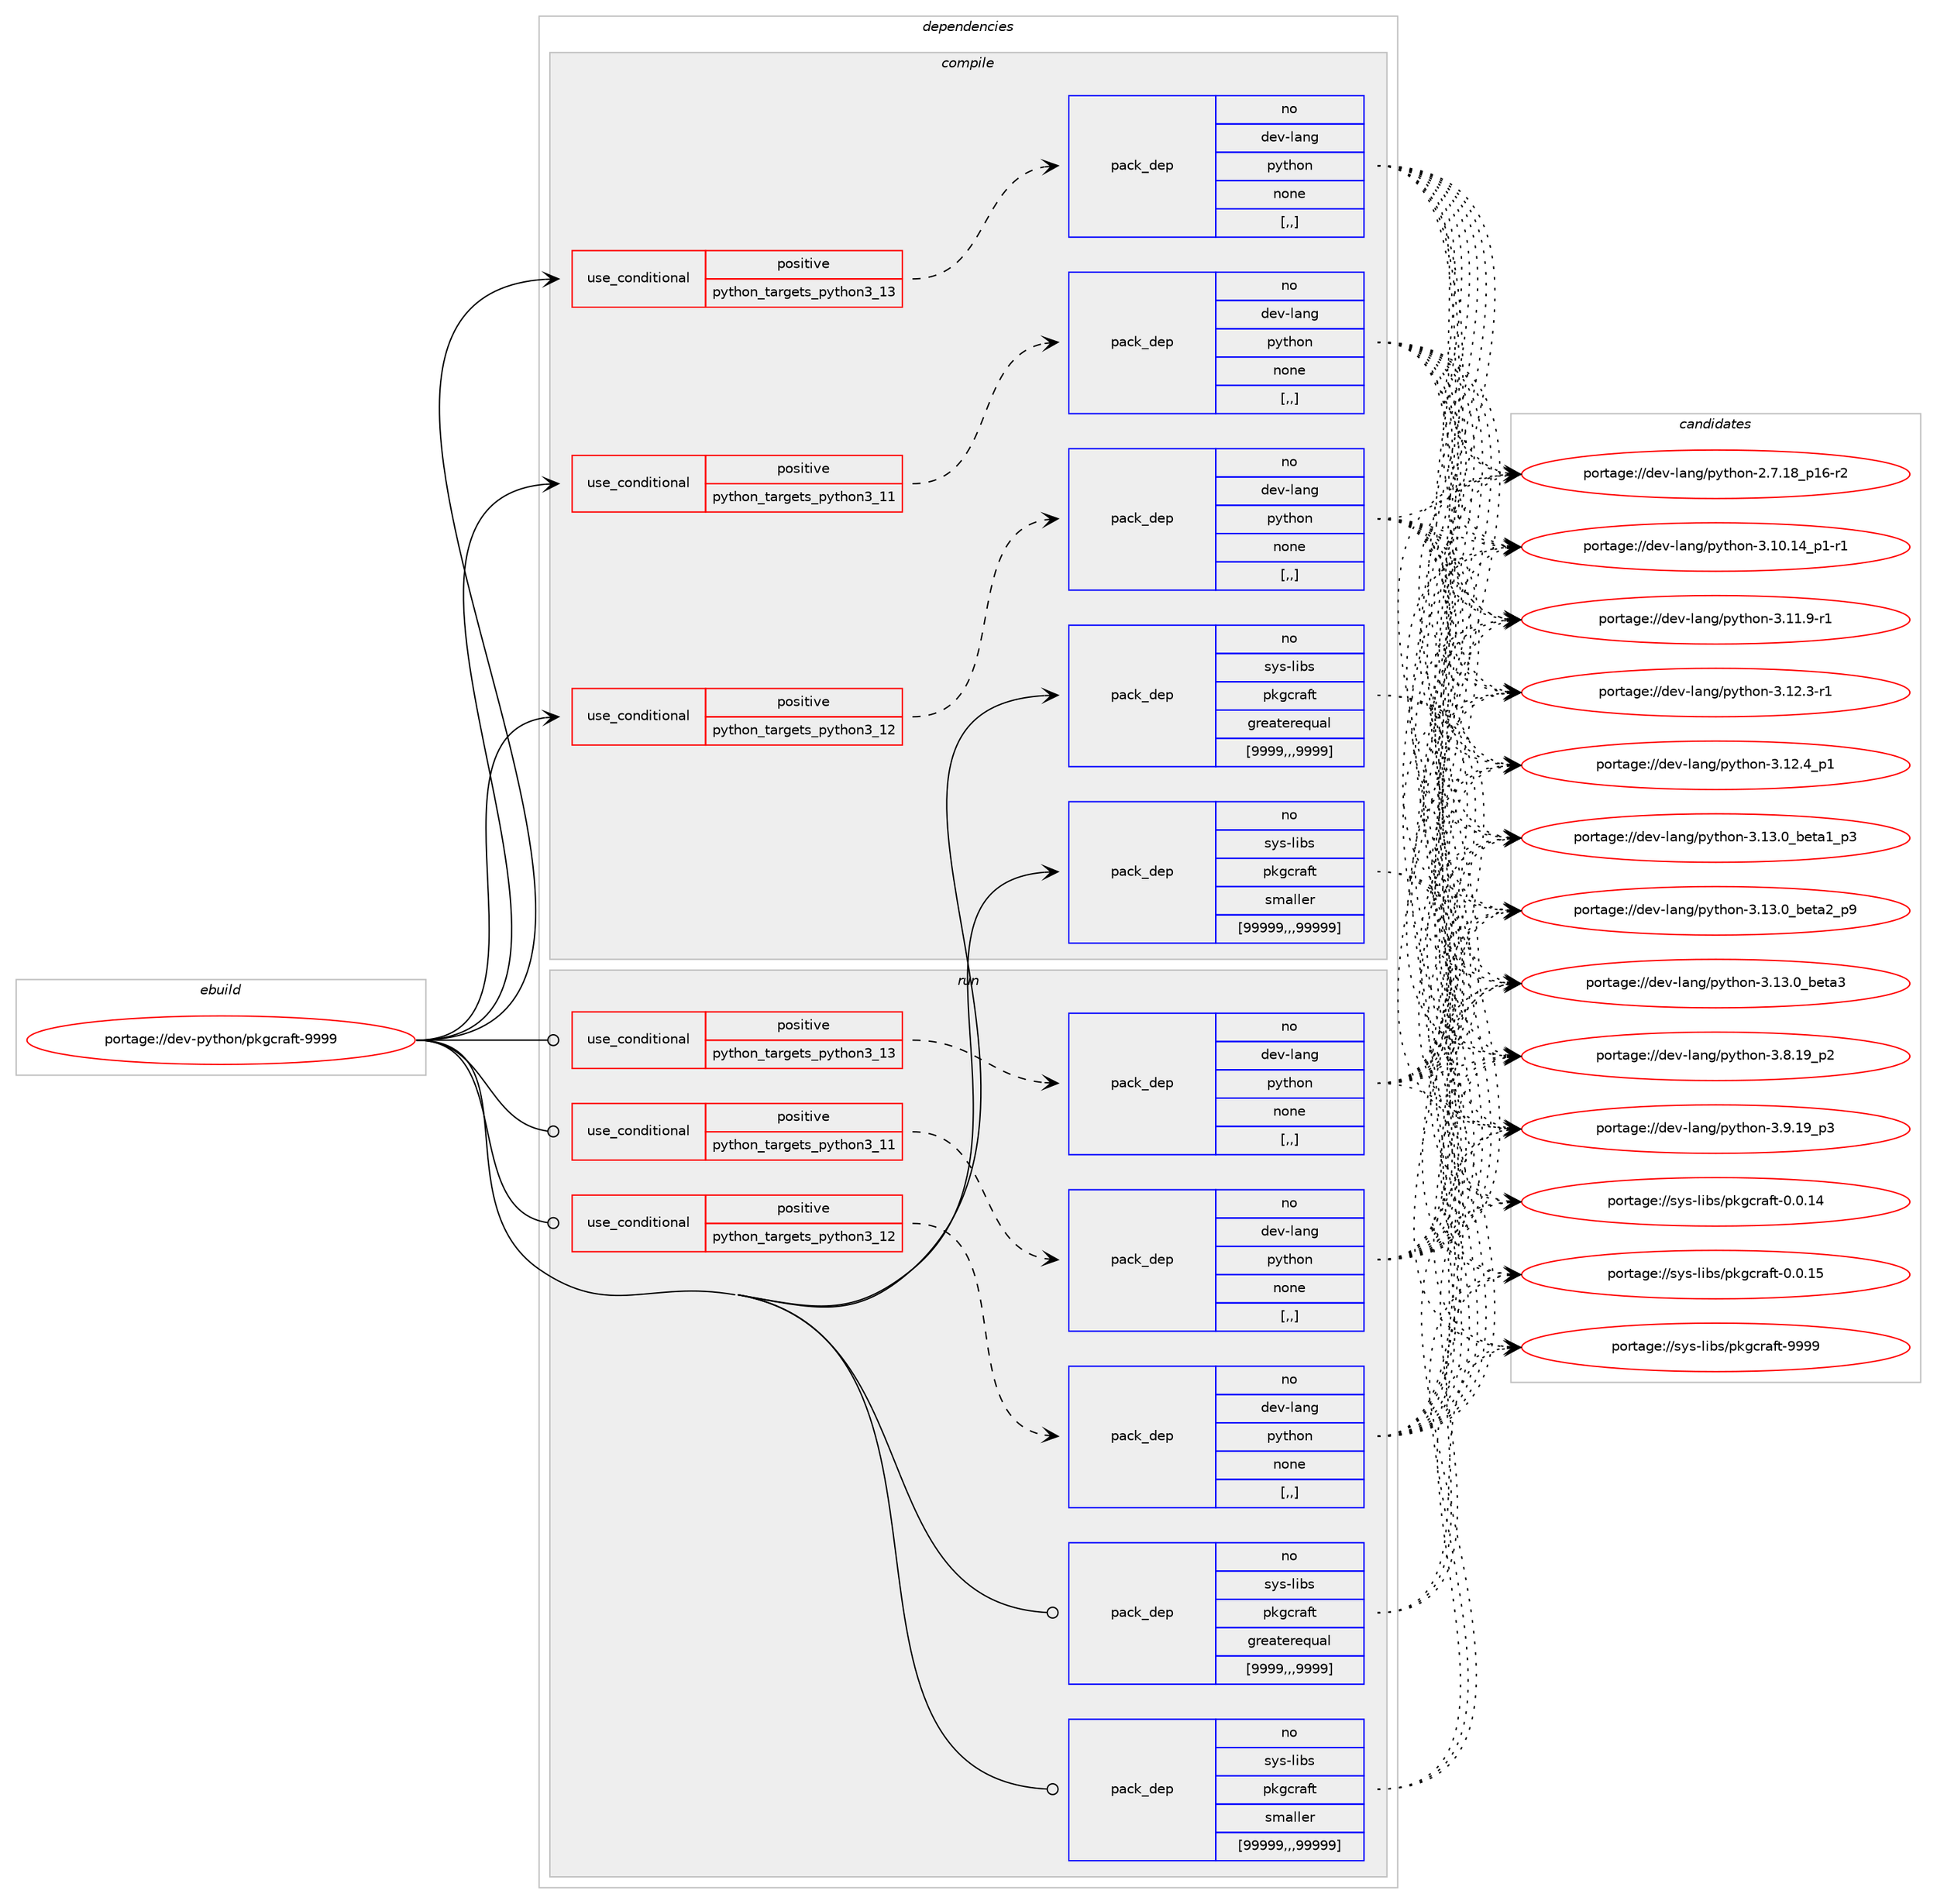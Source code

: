 digraph prolog {

# *************
# Graph options
# *************

newrank=true;
concentrate=true;
compound=true;
graph [rankdir=LR,fontname=Helvetica,fontsize=10,ranksep=1.5];#, ranksep=2.5, nodesep=0.2];
edge  [arrowhead=vee];
node  [fontname=Helvetica,fontsize=10];

# **********
# The ebuild
# **********

subgraph cluster_leftcol {
color=gray;
rank=same;
label=<<i>ebuild</i>>;
id [label="portage://dev-python/pkgcraft-9999", color=red, width=4, href="../dev-python/pkgcraft-9999.svg"];
}

# ****************
# The dependencies
# ****************

subgraph cluster_midcol {
color=gray;
label=<<i>dependencies</i>>;
subgraph cluster_compile {
fillcolor="#eeeeee";
style=filled;
label=<<i>compile</i>>;
subgraph cond35054 {
dependency151028 [label=<<TABLE BORDER="0" CELLBORDER="1" CELLSPACING="0" CELLPADDING="4"><TR><TD ROWSPAN="3" CELLPADDING="10">use_conditional</TD></TR><TR><TD>positive</TD></TR><TR><TD>python_targets_python3_11</TD></TR></TABLE>>, shape=none, color=red];
subgraph pack114757 {
dependency151029 [label=<<TABLE BORDER="0" CELLBORDER="1" CELLSPACING="0" CELLPADDING="4" WIDTH="220"><TR><TD ROWSPAN="6" CELLPADDING="30">pack_dep</TD></TR><TR><TD WIDTH="110">no</TD></TR><TR><TD>dev-lang</TD></TR><TR><TD>python</TD></TR><TR><TD>none</TD></TR><TR><TD>[,,]</TD></TR></TABLE>>, shape=none, color=blue];
}
dependency151028:e -> dependency151029:w [weight=20,style="dashed",arrowhead="vee"];
}
id:e -> dependency151028:w [weight=20,style="solid",arrowhead="vee"];
subgraph cond35055 {
dependency151030 [label=<<TABLE BORDER="0" CELLBORDER="1" CELLSPACING="0" CELLPADDING="4"><TR><TD ROWSPAN="3" CELLPADDING="10">use_conditional</TD></TR><TR><TD>positive</TD></TR><TR><TD>python_targets_python3_12</TD></TR></TABLE>>, shape=none, color=red];
subgraph pack114758 {
dependency151031 [label=<<TABLE BORDER="0" CELLBORDER="1" CELLSPACING="0" CELLPADDING="4" WIDTH="220"><TR><TD ROWSPAN="6" CELLPADDING="30">pack_dep</TD></TR><TR><TD WIDTH="110">no</TD></TR><TR><TD>dev-lang</TD></TR><TR><TD>python</TD></TR><TR><TD>none</TD></TR><TR><TD>[,,]</TD></TR></TABLE>>, shape=none, color=blue];
}
dependency151030:e -> dependency151031:w [weight=20,style="dashed",arrowhead="vee"];
}
id:e -> dependency151030:w [weight=20,style="solid",arrowhead="vee"];
subgraph cond35056 {
dependency151032 [label=<<TABLE BORDER="0" CELLBORDER="1" CELLSPACING="0" CELLPADDING="4"><TR><TD ROWSPAN="3" CELLPADDING="10">use_conditional</TD></TR><TR><TD>positive</TD></TR><TR><TD>python_targets_python3_13</TD></TR></TABLE>>, shape=none, color=red];
subgraph pack114759 {
dependency151033 [label=<<TABLE BORDER="0" CELLBORDER="1" CELLSPACING="0" CELLPADDING="4" WIDTH="220"><TR><TD ROWSPAN="6" CELLPADDING="30">pack_dep</TD></TR><TR><TD WIDTH="110">no</TD></TR><TR><TD>dev-lang</TD></TR><TR><TD>python</TD></TR><TR><TD>none</TD></TR><TR><TD>[,,]</TD></TR></TABLE>>, shape=none, color=blue];
}
dependency151032:e -> dependency151033:w [weight=20,style="dashed",arrowhead="vee"];
}
id:e -> dependency151032:w [weight=20,style="solid",arrowhead="vee"];
subgraph pack114760 {
dependency151034 [label=<<TABLE BORDER="0" CELLBORDER="1" CELLSPACING="0" CELLPADDING="4" WIDTH="220"><TR><TD ROWSPAN="6" CELLPADDING="30">pack_dep</TD></TR><TR><TD WIDTH="110">no</TD></TR><TR><TD>sys-libs</TD></TR><TR><TD>pkgcraft</TD></TR><TR><TD>greaterequal</TD></TR><TR><TD>[9999,,,9999]</TD></TR></TABLE>>, shape=none, color=blue];
}
id:e -> dependency151034:w [weight=20,style="solid",arrowhead="vee"];
subgraph pack114761 {
dependency151035 [label=<<TABLE BORDER="0" CELLBORDER="1" CELLSPACING="0" CELLPADDING="4" WIDTH="220"><TR><TD ROWSPAN="6" CELLPADDING="30">pack_dep</TD></TR><TR><TD WIDTH="110">no</TD></TR><TR><TD>sys-libs</TD></TR><TR><TD>pkgcraft</TD></TR><TR><TD>smaller</TD></TR><TR><TD>[99999,,,99999]</TD></TR></TABLE>>, shape=none, color=blue];
}
id:e -> dependency151035:w [weight=20,style="solid",arrowhead="vee"];
}
subgraph cluster_compileandrun {
fillcolor="#eeeeee";
style=filled;
label=<<i>compile and run</i>>;
}
subgraph cluster_run {
fillcolor="#eeeeee";
style=filled;
label=<<i>run</i>>;
subgraph cond35057 {
dependency151036 [label=<<TABLE BORDER="0" CELLBORDER="1" CELLSPACING="0" CELLPADDING="4"><TR><TD ROWSPAN="3" CELLPADDING="10">use_conditional</TD></TR><TR><TD>positive</TD></TR><TR><TD>python_targets_python3_11</TD></TR></TABLE>>, shape=none, color=red];
subgraph pack114762 {
dependency151037 [label=<<TABLE BORDER="0" CELLBORDER="1" CELLSPACING="0" CELLPADDING="4" WIDTH="220"><TR><TD ROWSPAN="6" CELLPADDING="30">pack_dep</TD></TR><TR><TD WIDTH="110">no</TD></TR><TR><TD>dev-lang</TD></TR><TR><TD>python</TD></TR><TR><TD>none</TD></TR><TR><TD>[,,]</TD></TR></TABLE>>, shape=none, color=blue];
}
dependency151036:e -> dependency151037:w [weight=20,style="dashed",arrowhead="vee"];
}
id:e -> dependency151036:w [weight=20,style="solid",arrowhead="odot"];
subgraph cond35058 {
dependency151038 [label=<<TABLE BORDER="0" CELLBORDER="1" CELLSPACING="0" CELLPADDING="4"><TR><TD ROWSPAN="3" CELLPADDING="10">use_conditional</TD></TR><TR><TD>positive</TD></TR><TR><TD>python_targets_python3_12</TD></TR></TABLE>>, shape=none, color=red];
subgraph pack114763 {
dependency151039 [label=<<TABLE BORDER="0" CELLBORDER="1" CELLSPACING="0" CELLPADDING="4" WIDTH="220"><TR><TD ROWSPAN="6" CELLPADDING="30">pack_dep</TD></TR><TR><TD WIDTH="110">no</TD></TR><TR><TD>dev-lang</TD></TR><TR><TD>python</TD></TR><TR><TD>none</TD></TR><TR><TD>[,,]</TD></TR></TABLE>>, shape=none, color=blue];
}
dependency151038:e -> dependency151039:w [weight=20,style="dashed",arrowhead="vee"];
}
id:e -> dependency151038:w [weight=20,style="solid",arrowhead="odot"];
subgraph cond35059 {
dependency151040 [label=<<TABLE BORDER="0" CELLBORDER="1" CELLSPACING="0" CELLPADDING="4"><TR><TD ROWSPAN="3" CELLPADDING="10">use_conditional</TD></TR><TR><TD>positive</TD></TR><TR><TD>python_targets_python3_13</TD></TR></TABLE>>, shape=none, color=red];
subgraph pack114764 {
dependency151041 [label=<<TABLE BORDER="0" CELLBORDER="1" CELLSPACING="0" CELLPADDING="4" WIDTH="220"><TR><TD ROWSPAN="6" CELLPADDING="30">pack_dep</TD></TR><TR><TD WIDTH="110">no</TD></TR><TR><TD>dev-lang</TD></TR><TR><TD>python</TD></TR><TR><TD>none</TD></TR><TR><TD>[,,]</TD></TR></TABLE>>, shape=none, color=blue];
}
dependency151040:e -> dependency151041:w [weight=20,style="dashed",arrowhead="vee"];
}
id:e -> dependency151040:w [weight=20,style="solid",arrowhead="odot"];
subgraph pack114765 {
dependency151042 [label=<<TABLE BORDER="0" CELLBORDER="1" CELLSPACING="0" CELLPADDING="4" WIDTH="220"><TR><TD ROWSPAN="6" CELLPADDING="30">pack_dep</TD></TR><TR><TD WIDTH="110">no</TD></TR><TR><TD>sys-libs</TD></TR><TR><TD>pkgcraft</TD></TR><TR><TD>greaterequal</TD></TR><TR><TD>[9999,,,9999]</TD></TR></TABLE>>, shape=none, color=blue];
}
id:e -> dependency151042:w [weight=20,style="solid",arrowhead="odot"];
subgraph pack114766 {
dependency151043 [label=<<TABLE BORDER="0" CELLBORDER="1" CELLSPACING="0" CELLPADDING="4" WIDTH="220"><TR><TD ROWSPAN="6" CELLPADDING="30">pack_dep</TD></TR><TR><TD WIDTH="110">no</TD></TR><TR><TD>sys-libs</TD></TR><TR><TD>pkgcraft</TD></TR><TR><TD>smaller</TD></TR><TR><TD>[99999,,,99999]</TD></TR></TABLE>>, shape=none, color=blue];
}
id:e -> dependency151043:w [weight=20,style="solid",arrowhead="odot"];
}
}

# **************
# The candidates
# **************

subgraph cluster_choices {
rank=same;
color=gray;
label=<<i>candidates</i>>;

subgraph choice114757 {
color=black;
nodesep=1;
choice100101118451089711010347112121116104111110455046554649569511249544511450 [label="portage://dev-lang/python-2.7.18_p16-r2", color=red, width=4,href="../dev-lang/python-2.7.18_p16-r2.svg"];
choice100101118451089711010347112121116104111110455146494846495295112494511449 [label="portage://dev-lang/python-3.10.14_p1-r1", color=red, width=4,href="../dev-lang/python-3.10.14_p1-r1.svg"];
choice100101118451089711010347112121116104111110455146494946574511449 [label="portage://dev-lang/python-3.11.9-r1", color=red, width=4,href="../dev-lang/python-3.11.9-r1.svg"];
choice100101118451089711010347112121116104111110455146495046514511449 [label="portage://dev-lang/python-3.12.3-r1", color=red, width=4,href="../dev-lang/python-3.12.3-r1.svg"];
choice100101118451089711010347112121116104111110455146495046529511249 [label="portage://dev-lang/python-3.12.4_p1", color=red, width=4,href="../dev-lang/python-3.12.4_p1.svg"];
choice10010111845108971101034711212111610411111045514649514648959810111697499511251 [label="portage://dev-lang/python-3.13.0_beta1_p3", color=red, width=4,href="../dev-lang/python-3.13.0_beta1_p3.svg"];
choice10010111845108971101034711212111610411111045514649514648959810111697509511257 [label="portage://dev-lang/python-3.13.0_beta2_p9", color=red, width=4,href="../dev-lang/python-3.13.0_beta2_p9.svg"];
choice1001011184510897110103471121211161041111104551464951464895981011169751 [label="portage://dev-lang/python-3.13.0_beta3", color=red, width=4,href="../dev-lang/python-3.13.0_beta3.svg"];
choice100101118451089711010347112121116104111110455146564649579511250 [label="portage://dev-lang/python-3.8.19_p2", color=red, width=4,href="../dev-lang/python-3.8.19_p2.svg"];
choice100101118451089711010347112121116104111110455146574649579511251 [label="portage://dev-lang/python-3.9.19_p3", color=red, width=4,href="../dev-lang/python-3.9.19_p3.svg"];
dependency151029:e -> choice100101118451089711010347112121116104111110455046554649569511249544511450:w [style=dotted,weight="100"];
dependency151029:e -> choice100101118451089711010347112121116104111110455146494846495295112494511449:w [style=dotted,weight="100"];
dependency151029:e -> choice100101118451089711010347112121116104111110455146494946574511449:w [style=dotted,weight="100"];
dependency151029:e -> choice100101118451089711010347112121116104111110455146495046514511449:w [style=dotted,weight="100"];
dependency151029:e -> choice100101118451089711010347112121116104111110455146495046529511249:w [style=dotted,weight="100"];
dependency151029:e -> choice10010111845108971101034711212111610411111045514649514648959810111697499511251:w [style=dotted,weight="100"];
dependency151029:e -> choice10010111845108971101034711212111610411111045514649514648959810111697509511257:w [style=dotted,weight="100"];
dependency151029:e -> choice1001011184510897110103471121211161041111104551464951464895981011169751:w [style=dotted,weight="100"];
dependency151029:e -> choice100101118451089711010347112121116104111110455146564649579511250:w [style=dotted,weight="100"];
dependency151029:e -> choice100101118451089711010347112121116104111110455146574649579511251:w [style=dotted,weight="100"];
}
subgraph choice114758 {
color=black;
nodesep=1;
choice100101118451089711010347112121116104111110455046554649569511249544511450 [label="portage://dev-lang/python-2.7.18_p16-r2", color=red, width=4,href="../dev-lang/python-2.7.18_p16-r2.svg"];
choice100101118451089711010347112121116104111110455146494846495295112494511449 [label="portage://dev-lang/python-3.10.14_p1-r1", color=red, width=4,href="../dev-lang/python-3.10.14_p1-r1.svg"];
choice100101118451089711010347112121116104111110455146494946574511449 [label="portage://dev-lang/python-3.11.9-r1", color=red, width=4,href="../dev-lang/python-3.11.9-r1.svg"];
choice100101118451089711010347112121116104111110455146495046514511449 [label="portage://dev-lang/python-3.12.3-r1", color=red, width=4,href="../dev-lang/python-3.12.3-r1.svg"];
choice100101118451089711010347112121116104111110455146495046529511249 [label="portage://dev-lang/python-3.12.4_p1", color=red, width=4,href="../dev-lang/python-3.12.4_p1.svg"];
choice10010111845108971101034711212111610411111045514649514648959810111697499511251 [label="portage://dev-lang/python-3.13.0_beta1_p3", color=red, width=4,href="../dev-lang/python-3.13.0_beta1_p3.svg"];
choice10010111845108971101034711212111610411111045514649514648959810111697509511257 [label="portage://dev-lang/python-3.13.0_beta2_p9", color=red, width=4,href="../dev-lang/python-3.13.0_beta2_p9.svg"];
choice1001011184510897110103471121211161041111104551464951464895981011169751 [label="portage://dev-lang/python-3.13.0_beta3", color=red, width=4,href="../dev-lang/python-3.13.0_beta3.svg"];
choice100101118451089711010347112121116104111110455146564649579511250 [label="portage://dev-lang/python-3.8.19_p2", color=red, width=4,href="../dev-lang/python-3.8.19_p2.svg"];
choice100101118451089711010347112121116104111110455146574649579511251 [label="portage://dev-lang/python-3.9.19_p3", color=red, width=4,href="../dev-lang/python-3.9.19_p3.svg"];
dependency151031:e -> choice100101118451089711010347112121116104111110455046554649569511249544511450:w [style=dotted,weight="100"];
dependency151031:e -> choice100101118451089711010347112121116104111110455146494846495295112494511449:w [style=dotted,weight="100"];
dependency151031:e -> choice100101118451089711010347112121116104111110455146494946574511449:w [style=dotted,weight="100"];
dependency151031:e -> choice100101118451089711010347112121116104111110455146495046514511449:w [style=dotted,weight="100"];
dependency151031:e -> choice100101118451089711010347112121116104111110455146495046529511249:w [style=dotted,weight="100"];
dependency151031:e -> choice10010111845108971101034711212111610411111045514649514648959810111697499511251:w [style=dotted,weight="100"];
dependency151031:e -> choice10010111845108971101034711212111610411111045514649514648959810111697509511257:w [style=dotted,weight="100"];
dependency151031:e -> choice1001011184510897110103471121211161041111104551464951464895981011169751:w [style=dotted,weight="100"];
dependency151031:e -> choice100101118451089711010347112121116104111110455146564649579511250:w [style=dotted,weight="100"];
dependency151031:e -> choice100101118451089711010347112121116104111110455146574649579511251:w [style=dotted,weight="100"];
}
subgraph choice114759 {
color=black;
nodesep=1;
choice100101118451089711010347112121116104111110455046554649569511249544511450 [label="portage://dev-lang/python-2.7.18_p16-r2", color=red, width=4,href="../dev-lang/python-2.7.18_p16-r2.svg"];
choice100101118451089711010347112121116104111110455146494846495295112494511449 [label="portage://dev-lang/python-3.10.14_p1-r1", color=red, width=4,href="../dev-lang/python-3.10.14_p1-r1.svg"];
choice100101118451089711010347112121116104111110455146494946574511449 [label="portage://dev-lang/python-3.11.9-r1", color=red, width=4,href="../dev-lang/python-3.11.9-r1.svg"];
choice100101118451089711010347112121116104111110455146495046514511449 [label="portage://dev-lang/python-3.12.3-r1", color=red, width=4,href="../dev-lang/python-3.12.3-r1.svg"];
choice100101118451089711010347112121116104111110455146495046529511249 [label="portage://dev-lang/python-3.12.4_p1", color=red, width=4,href="../dev-lang/python-3.12.4_p1.svg"];
choice10010111845108971101034711212111610411111045514649514648959810111697499511251 [label="portage://dev-lang/python-3.13.0_beta1_p3", color=red, width=4,href="../dev-lang/python-3.13.0_beta1_p3.svg"];
choice10010111845108971101034711212111610411111045514649514648959810111697509511257 [label="portage://dev-lang/python-3.13.0_beta2_p9", color=red, width=4,href="../dev-lang/python-3.13.0_beta2_p9.svg"];
choice1001011184510897110103471121211161041111104551464951464895981011169751 [label="portage://dev-lang/python-3.13.0_beta3", color=red, width=4,href="../dev-lang/python-3.13.0_beta3.svg"];
choice100101118451089711010347112121116104111110455146564649579511250 [label="portage://dev-lang/python-3.8.19_p2", color=red, width=4,href="../dev-lang/python-3.8.19_p2.svg"];
choice100101118451089711010347112121116104111110455146574649579511251 [label="portage://dev-lang/python-3.9.19_p3", color=red, width=4,href="../dev-lang/python-3.9.19_p3.svg"];
dependency151033:e -> choice100101118451089711010347112121116104111110455046554649569511249544511450:w [style=dotted,weight="100"];
dependency151033:e -> choice100101118451089711010347112121116104111110455146494846495295112494511449:w [style=dotted,weight="100"];
dependency151033:e -> choice100101118451089711010347112121116104111110455146494946574511449:w [style=dotted,weight="100"];
dependency151033:e -> choice100101118451089711010347112121116104111110455146495046514511449:w [style=dotted,weight="100"];
dependency151033:e -> choice100101118451089711010347112121116104111110455146495046529511249:w [style=dotted,weight="100"];
dependency151033:e -> choice10010111845108971101034711212111610411111045514649514648959810111697499511251:w [style=dotted,weight="100"];
dependency151033:e -> choice10010111845108971101034711212111610411111045514649514648959810111697509511257:w [style=dotted,weight="100"];
dependency151033:e -> choice1001011184510897110103471121211161041111104551464951464895981011169751:w [style=dotted,weight="100"];
dependency151033:e -> choice100101118451089711010347112121116104111110455146564649579511250:w [style=dotted,weight="100"];
dependency151033:e -> choice100101118451089711010347112121116104111110455146574649579511251:w [style=dotted,weight="100"];
}
subgraph choice114760 {
color=black;
nodesep=1;
choice115121115451081059811547112107103991149710211645484648464952 [label="portage://sys-libs/pkgcraft-0.0.14", color=red, width=4,href="../sys-libs/pkgcraft-0.0.14.svg"];
choice115121115451081059811547112107103991149710211645484648464953 [label="portage://sys-libs/pkgcraft-0.0.15", color=red, width=4,href="../sys-libs/pkgcraft-0.0.15.svg"];
choice11512111545108105981154711210710399114971021164557575757 [label="portage://sys-libs/pkgcraft-9999", color=red, width=4,href="../sys-libs/pkgcraft-9999.svg"];
dependency151034:e -> choice115121115451081059811547112107103991149710211645484648464952:w [style=dotted,weight="100"];
dependency151034:e -> choice115121115451081059811547112107103991149710211645484648464953:w [style=dotted,weight="100"];
dependency151034:e -> choice11512111545108105981154711210710399114971021164557575757:w [style=dotted,weight="100"];
}
subgraph choice114761 {
color=black;
nodesep=1;
choice115121115451081059811547112107103991149710211645484648464952 [label="portage://sys-libs/pkgcraft-0.0.14", color=red, width=4,href="../sys-libs/pkgcraft-0.0.14.svg"];
choice115121115451081059811547112107103991149710211645484648464953 [label="portage://sys-libs/pkgcraft-0.0.15", color=red, width=4,href="../sys-libs/pkgcraft-0.0.15.svg"];
choice11512111545108105981154711210710399114971021164557575757 [label="portage://sys-libs/pkgcraft-9999", color=red, width=4,href="../sys-libs/pkgcraft-9999.svg"];
dependency151035:e -> choice115121115451081059811547112107103991149710211645484648464952:w [style=dotted,weight="100"];
dependency151035:e -> choice115121115451081059811547112107103991149710211645484648464953:w [style=dotted,weight="100"];
dependency151035:e -> choice11512111545108105981154711210710399114971021164557575757:w [style=dotted,weight="100"];
}
subgraph choice114762 {
color=black;
nodesep=1;
choice100101118451089711010347112121116104111110455046554649569511249544511450 [label="portage://dev-lang/python-2.7.18_p16-r2", color=red, width=4,href="../dev-lang/python-2.7.18_p16-r2.svg"];
choice100101118451089711010347112121116104111110455146494846495295112494511449 [label="portage://dev-lang/python-3.10.14_p1-r1", color=red, width=4,href="../dev-lang/python-3.10.14_p1-r1.svg"];
choice100101118451089711010347112121116104111110455146494946574511449 [label="portage://dev-lang/python-3.11.9-r1", color=red, width=4,href="../dev-lang/python-3.11.9-r1.svg"];
choice100101118451089711010347112121116104111110455146495046514511449 [label="portage://dev-lang/python-3.12.3-r1", color=red, width=4,href="../dev-lang/python-3.12.3-r1.svg"];
choice100101118451089711010347112121116104111110455146495046529511249 [label="portage://dev-lang/python-3.12.4_p1", color=red, width=4,href="../dev-lang/python-3.12.4_p1.svg"];
choice10010111845108971101034711212111610411111045514649514648959810111697499511251 [label="portage://dev-lang/python-3.13.0_beta1_p3", color=red, width=4,href="../dev-lang/python-3.13.0_beta1_p3.svg"];
choice10010111845108971101034711212111610411111045514649514648959810111697509511257 [label="portage://dev-lang/python-3.13.0_beta2_p9", color=red, width=4,href="../dev-lang/python-3.13.0_beta2_p9.svg"];
choice1001011184510897110103471121211161041111104551464951464895981011169751 [label="portage://dev-lang/python-3.13.0_beta3", color=red, width=4,href="../dev-lang/python-3.13.0_beta3.svg"];
choice100101118451089711010347112121116104111110455146564649579511250 [label="portage://dev-lang/python-3.8.19_p2", color=red, width=4,href="../dev-lang/python-3.8.19_p2.svg"];
choice100101118451089711010347112121116104111110455146574649579511251 [label="portage://dev-lang/python-3.9.19_p3", color=red, width=4,href="../dev-lang/python-3.9.19_p3.svg"];
dependency151037:e -> choice100101118451089711010347112121116104111110455046554649569511249544511450:w [style=dotted,weight="100"];
dependency151037:e -> choice100101118451089711010347112121116104111110455146494846495295112494511449:w [style=dotted,weight="100"];
dependency151037:e -> choice100101118451089711010347112121116104111110455146494946574511449:w [style=dotted,weight="100"];
dependency151037:e -> choice100101118451089711010347112121116104111110455146495046514511449:w [style=dotted,weight="100"];
dependency151037:e -> choice100101118451089711010347112121116104111110455146495046529511249:w [style=dotted,weight="100"];
dependency151037:e -> choice10010111845108971101034711212111610411111045514649514648959810111697499511251:w [style=dotted,weight="100"];
dependency151037:e -> choice10010111845108971101034711212111610411111045514649514648959810111697509511257:w [style=dotted,weight="100"];
dependency151037:e -> choice1001011184510897110103471121211161041111104551464951464895981011169751:w [style=dotted,weight="100"];
dependency151037:e -> choice100101118451089711010347112121116104111110455146564649579511250:w [style=dotted,weight="100"];
dependency151037:e -> choice100101118451089711010347112121116104111110455146574649579511251:w [style=dotted,weight="100"];
}
subgraph choice114763 {
color=black;
nodesep=1;
choice100101118451089711010347112121116104111110455046554649569511249544511450 [label="portage://dev-lang/python-2.7.18_p16-r2", color=red, width=4,href="../dev-lang/python-2.7.18_p16-r2.svg"];
choice100101118451089711010347112121116104111110455146494846495295112494511449 [label="portage://dev-lang/python-3.10.14_p1-r1", color=red, width=4,href="../dev-lang/python-3.10.14_p1-r1.svg"];
choice100101118451089711010347112121116104111110455146494946574511449 [label="portage://dev-lang/python-3.11.9-r1", color=red, width=4,href="../dev-lang/python-3.11.9-r1.svg"];
choice100101118451089711010347112121116104111110455146495046514511449 [label="portage://dev-lang/python-3.12.3-r1", color=red, width=4,href="../dev-lang/python-3.12.3-r1.svg"];
choice100101118451089711010347112121116104111110455146495046529511249 [label="portage://dev-lang/python-3.12.4_p1", color=red, width=4,href="../dev-lang/python-3.12.4_p1.svg"];
choice10010111845108971101034711212111610411111045514649514648959810111697499511251 [label="portage://dev-lang/python-3.13.0_beta1_p3", color=red, width=4,href="../dev-lang/python-3.13.0_beta1_p3.svg"];
choice10010111845108971101034711212111610411111045514649514648959810111697509511257 [label="portage://dev-lang/python-3.13.0_beta2_p9", color=red, width=4,href="../dev-lang/python-3.13.0_beta2_p9.svg"];
choice1001011184510897110103471121211161041111104551464951464895981011169751 [label="portage://dev-lang/python-3.13.0_beta3", color=red, width=4,href="../dev-lang/python-3.13.0_beta3.svg"];
choice100101118451089711010347112121116104111110455146564649579511250 [label="portage://dev-lang/python-3.8.19_p2", color=red, width=4,href="../dev-lang/python-3.8.19_p2.svg"];
choice100101118451089711010347112121116104111110455146574649579511251 [label="portage://dev-lang/python-3.9.19_p3", color=red, width=4,href="../dev-lang/python-3.9.19_p3.svg"];
dependency151039:e -> choice100101118451089711010347112121116104111110455046554649569511249544511450:w [style=dotted,weight="100"];
dependency151039:e -> choice100101118451089711010347112121116104111110455146494846495295112494511449:w [style=dotted,weight="100"];
dependency151039:e -> choice100101118451089711010347112121116104111110455146494946574511449:w [style=dotted,weight="100"];
dependency151039:e -> choice100101118451089711010347112121116104111110455146495046514511449:w [style=dotted,weight="100"];
dependency151039:e -> choice100101118451089711010347112121116104111110455146495046529511249:w [style=dotted,weight="100"];
dependency151039:e -> choice10010111845108971101034711212111610411111045514649514648959810111697499511251:w [style=dotted,weight="100"];
dependency151039:e -> choice10010111845108971101034711212111610411111045514649514648959810111697509511257:w [style=dotted,weight="100"];
dependency151039:e -> choice1001011184510897110103471121211161041111104551464951464895981011169751:w [style=dotted,weight="100"];
dependency151039:e -> choice100101118451089711010347112121116104111110455146564649579511250:w [style=dotted,weight="100"];
dependency151039:e -> choice100101118451089711010347112121116104111110455146574649579511251:w [style=dotted,weight="100"];
}
subgraph choice114764 {
color=black;
nodesep=1;
choice100101118451089711010347112121116104111110455046554649569511249544511450 [label="portage://dev-lang/python-2.7.18_p16-r2", color=red, width=4,href="../dev-lang/python-2.7.18_p16-r2.svg"];
choice100101118451089711010347112121116104111110455146494846495295112494511449 [label="portage://dev-lang/python-3.10.14_p1-r1", color=red, width=4,href="../dev-lang/python-3.10.14_p1-r1.svg"];
choice100101118451089711010347112121116104111110455146494946574511449 [label="portage://dev-lang/python-3.11.9-r1", color=red, width=4,href="../dev-lang/python-3.11.9-r1.svg"];
choice100101118451089711010347112121116104111110455146495046514511449 [label="portage://dev-lang/python-3.12.3-r1", color=red, width=4,href="../dev-lang/python-3.12.3-r1.svg"];
choice100101118451089711010347112121116104111110455146495046529511249 [label="portage://dev-lang/python-3.12.4_p1", color=red, width=4,href="../dev-lang/python-3.12.4_p1.svg"];
choice10010111845108971101034711212111610411111045514649514648959810111697499511251 [label="portage://dev-lang/python-3.13.0_beta1_p3", color=red, width=4,href="../dev-lang/python-3.13.0_beta1_p3.svg"];
choice10010111845108971101034711212111610411111045514649514648959810111697509511257 [label="portage://dev-lang/python-3.13.0_beta2_p9", color=red, width=4,href="../dev-lang/python-3.13.0_beta2_p9.svg"];
choice1001011184510897110103471121211161041111104551464951464895981011169751 [label="portage://dev-lang/python-3.13.0_beta3", color=red, width=4,href="../dev-lang/python-3.13.0_beta3.svg"];
choice100101118451089711010347112121116104111110455146564649579511250 [label="portage://dev-lang/python-3.8.19_p2", color=red, width=4,href="../dev-lang/python-3.8.19_p2.svg"];
choice100101118451089711010347112121116104111110455146574649579511251 [label="portage://dev-lang/python-3.9.19_p3", color=red, width=4,href="../dev-lang/python-3.9.19_p3.svg"];
dependency151041:e -> choice100101118451089711010347112121116104111110455046554649569511249544511450:w [style=dotted,weight="100"];
dependency151041:e -> choice100101118451089711010347112121116104111110455146494846495295112494511449:w [style=dotted,weight="100"];
dependency151041:e -> choice100101118451089711010347112121116104111110455146494946574511449:w [style=dotted,weight="100"];
dependency151041:e -> choice100101118451089711010347112121116104111110455146495046514511449:w [style=dotted,weight="100"];
dependency151041:e -> choice100101118451089711010347112121116104111110455146495046529511249:w [style=dotted,weight="100"];
dependency151041:e -> choice10010111845108971101034711212111610411111045514649514648959810111697499511251:w [style=dotted,weight="100"];
dependency151041:e -> choice10010111845108971101034711212111610411111045514649514648959810111697509511257:w [style=dotted,weight="100"];
dependency151041:e -> choice1001011184510897110103471121211161041111104551464951464895981011169751:w [style=dotted,weight="100"];
dependency151041:e -> choice100101118451089711010347112121116104111110455146564649579511250:w [style=dotted,weight="100"];
dependency151041:e -> choice100101118451089711010347112121116104111110455146574649579511251:w [style=dotted,weight="100"];
}
subgraph choice114765 {
color=black;
nodesep=1;
choice115121115451081059811547112107103991149710211645484648464952 [label="portage://sys-libs/pkgcraft-0.0.14", color=red, width=4,href="../sys-libs/pkgcraft-0.0.14.svg"];
choice115121115451081059811547112107103991149710211645484648464953 [label="portage://sys-libs/pkgcraft-0.0.15", color=red, width=4,href="../sys-libs/pkgcraft-0.0.15.svg"];
choice11512111545108105981154711210710399114971021164557575757 [label="portage://sys-libs/pkgcraft-9999", color=red, width=4,href="../sys-libs/pkgcraft-9999.svg"];
dependency151042:e -> choice115121115451081059811547112107103991149710211645484648464952:w [style=dotted,weight="100"];
dependency151042:e -> choice115121115451081059811547112107103991149710211645484648464953:w [style=dotted,weight="100"];
dependency151042:e -> choice11512111545108105981154711210710399114971021164557575757:w [style=dotted,weight="100"];
}
subgraph choice114766 {
color=black;
nodesep=1;
choice115121115451081059811547112107103991149710211645484648464952 [label="portage://sys-libs/pkgcraft-0.0.14", color=red, width=4,href="../sys-libs/pkgcraft-0.0.14.svg"];
choice115121115451081059811547112107103991149710211645484648464953 [label="portage://sys-libs/pkgcraft-0.0.15", color=red, width=4,href="../sys-libs/pkgcraft-0.0.15.svg"];
choice11512111545108105981154711210710399114971021164557575757 [label="portage://sys-libs/pkgcraft-9999", color=red, width=4,href="../sys-libs/pkgcraft-9999.svg"];
dependency151043:e -> choice115121115451081059811547112107103991149710211645484648464952:w [style=dotted,weight="100"];
dependency151043:e -> choice115121115451081059811547112107103991149710211645484648464953:w [style=dotted,weight="100"];
dependency151043:e -> choice11512111545108105981154711210710399114971021164557575757:w [style=dotted,weight="100"];
}
}

}
